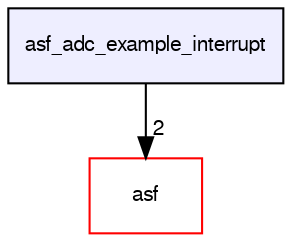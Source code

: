 digraph G {
  compound=true
  node [ fontsize="10", fontname="FreeSans"];
  edge [ labelfontsize="10", labelfontname="FreeSans"];
  dir_e094cf12bc77cf096dc907d52ad0e057 [shape=box, label="asf_adc_example_interrupt", style="filled", fillcolor="#eeeeff", pencolor="black", URL="dir_e094cf12bc77cf096dc907d52ad0e057.html"];
  dir_78e98c194406f0564c155dc4e3a65e25 [shape=box label="asf" fillcolor="white" style="filled" color="red" URL="dir_78e98c194406f0564c155dc4e3a65e25.html"];
  dir_e094cf12bc77cf096dc907d52ad0e057->dir_78e98c194406f0564c155dc4e3a65e25 [headlabel="2", labeldistance=1.5 headhref="dir_000036_000000.html"];
}
